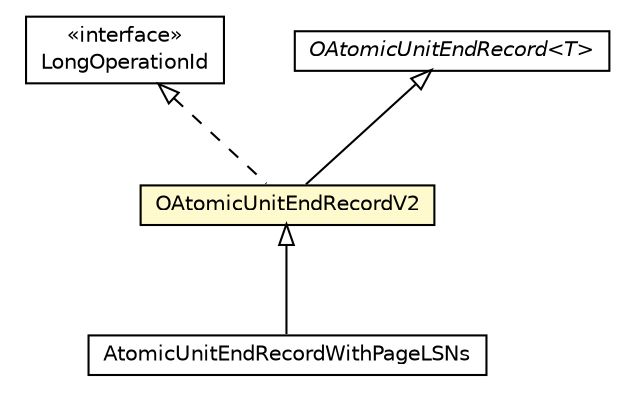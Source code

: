 #!/usr/local/bin/dot
#
# Class diagram 
# Generated by UMLGraph version R5_6-24-gf6e263 (http://www.umlgraph.org/)
#

digraph G {
	edge [fontname="Helvetica",fontsize=10,labelfontname="Helvetica",labelfontsize=10];
	node [fontname="Helvetica",fontsize=10,shape=plaintext];
	nodesep=0.25;
	ranksep=0.5;
	// com.orientechnologies.orient.core.storage.impl.local.paginated.wal.LongOperationId
	c1359877 [label=<<table title="com.orientechnologies.orient.core.storage.impl.local.paginated.wal.LongOperationId" border="0" cellborder="1" cellspacing="0" cellpadding="2" port="p" href="./LongOperationId.html">
		<tr><td><table border="0" cellspacing="0" cellpadding="1">
<tr><td align="center" balign="center"> &#171;interface&#187; </td></tr>
<tr><td align="center" balign="center"> LongOperationId </td></tr>
		</table></td></tr>
		</table>>, URL="./LongOperationId.html", fontname="Helvetica", fontcolor="black", fontsize=10.0];
	// com.orientechnologies.orient.core.storage.impl.local.paginated.wal.OAtomicUnitEndRecordV2
	c1359890 [label=<<table title="com.orientechnologies.orient.core.storage.impl.local.paginated.wal.OAtomicUnitEndRecordV2" border="0" cellborder="1" cellspacing="0" cellpadding="2" port="p" bgcolor="lemonChiffon" href="./OAtomicUnitEndRecordV2.html">
		<tr><td><table border="0" cellspacing="0" cellpadding="1">
<tr><td align="center" balign="center"> OAtomicUnitEndRecordV2 </td></tr>
		</table></td></tr>
		</table>>, URL="./OAtomicUnitEndRecordV2.html", fontname="Helvetica", fontcolor="black", fontsize=10.0];
	// com.orientechnologies.orient.core.storage.impl.local.paginated.wal.OAtomicUnitEndRecord<T>
	c1359895 [label=<<table title="com.orientechnologies.orient.core.storage.impl.local.paginated.wal.OAtomicUnitEndRecord" border="0" cellborder="1" cellspacing="0" cellpadding="2" port="p" href="./OAtomicUnitEndRecord.html">
		<tr><td><table border="0" cellspacing="0" cellpadding="1">
<tr><td align="center" balign="center"><font face="Helvetica-Oblique"> OAtomicUnitEndRecord&lt;T&gt; </font></td></tr>
		</table></td></tr>
		</table>>, URL="./OAtomicUnitEndRecord.html", fontname="Helvetica", fontcolor="black", fontsize=10.0];
	// com.orientechnologies.orient.core.storage.impl.local.paginated.wal.AtomicUnitEndRecordWithPageLSNs
	c1359916 [label=<<table title="com.orientechnologies.orient.core.storage.impl.local.paginated.wal.AtomicUnitEndRecordWithPageLSNs" border="0" cellborder="1" cellspacing="0" cellpadding="2" port="p" href="./AtomicUnitEndRecordWithPageLSNs.html">
		<tr><td><table border="0" cellspacing="0" cellpadding="1">
<tr><td align="center" balign="center"> AtomicUnitEndRecordWithPageLSNs </td></tr>
		</table></td></tr>
		</table>>, URL="./AtomicUnitEndRecordWithPageLSNs.html", fontname="Helvetica", fontcolor="black", fontsize=10.0];
	//com.orientechnologies.orient.core.storage.impl.local.paginated.wal.OAtomicUnitEndRecordV2 extends com.orientechnologies.orient.core.storage.impl.local.paginated.wal.OAtomicUnitEndRecord<java.lang.Long>
	c1359895:p -> c1359890:p [dir=back,arrowtail=empty];
	//com.orientechnologies.orient.core.storage.impl.local.paginated.wal.OAtomicUnitEndRecordV2 implements com.orientechnologies.orient.core.storage.impl.local.paginated.wal.LongOperationId
	c1359877:p -> c1359890:p [dir=back,arrowtail=empty,style=dashed];
	//com.orientechnologies.orient.core.storage.impl.local.paginated.wal.AtomicUnitEndRecordWithPageLSNs extends com.orientechnologies.orient.core.storage.impl.local.paginated.wal.OAtomicUnitEndRecordV2
	c1359890:p -> c1359916:p [dir=back,arrowtail=empty];
}

